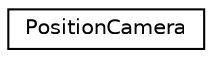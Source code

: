 digraph "Graphe hiérarchique des classes"
{
  edge [fontname="Helvetica",fontsize="10",labelfontname="Helvetica",labelfontsize="10"];
  node [fontname="Helvetica",fontsize="10",shape=record];
  rankdir="LR";
  Node0 [label="PositionCamera",height=0.2,width=0.4,color="black", fillcolor="white", style="filled",URL="$structPositionCamera.html"];
}
